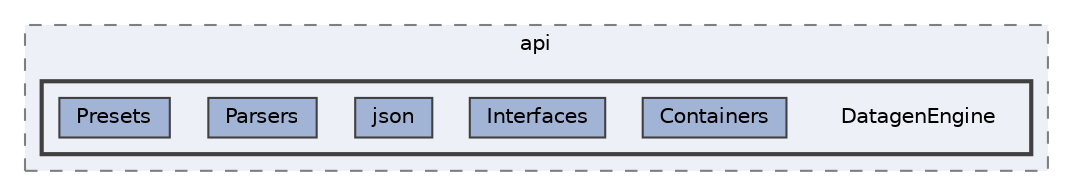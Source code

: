 digraph "DatagenEngine"
{
 // LATEX_PDF_SIZE
  bgcolor="transparent";
  edge [fontname=Helvetica,fontsize=10,labelfontname=Helvetica,labelfontsize=10];
  node [fontname=Helvetica,fontsize=10,shape=box,height=0.2,width=0.4];
  compound=true
  subgraph clusterdir_57799d9d50d0036b87fa9ec9caa8eebf {
    graph [ bgcolor="#edf0f7", pencolor="grey50", label="api", fontname=Helvetica,fontsize=10 style="filled,dashed", URL="dir_57799d9d50d0036b87fa9ec9caa8eebf.html",tooltip=""]
  subgraph clusterdir_2357a7a2450cbee00c6063f115b574b3 {
    graph [ bgcolor="#edf0f7", pencolor="grey25", label="", fontname=Helvetica,fontsize=10 style="filled,bold", URL="dir_2357a7a2450cbee00c6063f115b574b3.html",tooltip=""]
    dir_2357a7a2450cbee00c6063f115b574b3 [shape=plaintext, label="DatagenEngine"];
  dir_701512c173d07123a72199754731c118 [label="Containers", fillcolor="#a2b4d6", color="grey25", style="filled", URL="dir_701512c173d07123a72199754731c118.html",tooltip=""];
  dir_30bbe97bec669700a3395e3f5ae0f03c [label="Interfaces", fillcolor="#a2b4d6", color="grey25", style="filled", URL="dir_30bbe97bec669700a3395e3f5ae0f03c.html",tooltip=""];
  dir_beee4e8e1763f4693b41b7b2e60b0e4b [label="json", fillcolor="#a2b4d6", color="grey25", style="filled", URL="dir_beee4e8e1763f4693b41b7b2e60b0e4b.html",tooltip=""];
  dir_ba15ea6c16429ee81af19a19e648764b [label="Parsers", fillcolor="#a2b4d6", color="grey25", style="filled", URL="dir_ba15ea6c16429ee81af19a19e648764b.html",tooltip=""];
  dir_a8dca9d4de8886cee17717e43d79e417 [label="Presets", fillcolor="#a2b4d6", color="grey25", style="filled", URL="dir_a8dca9d4de8886cee17717e43d79e417.html",tooltip=""];
  }
  }
}
